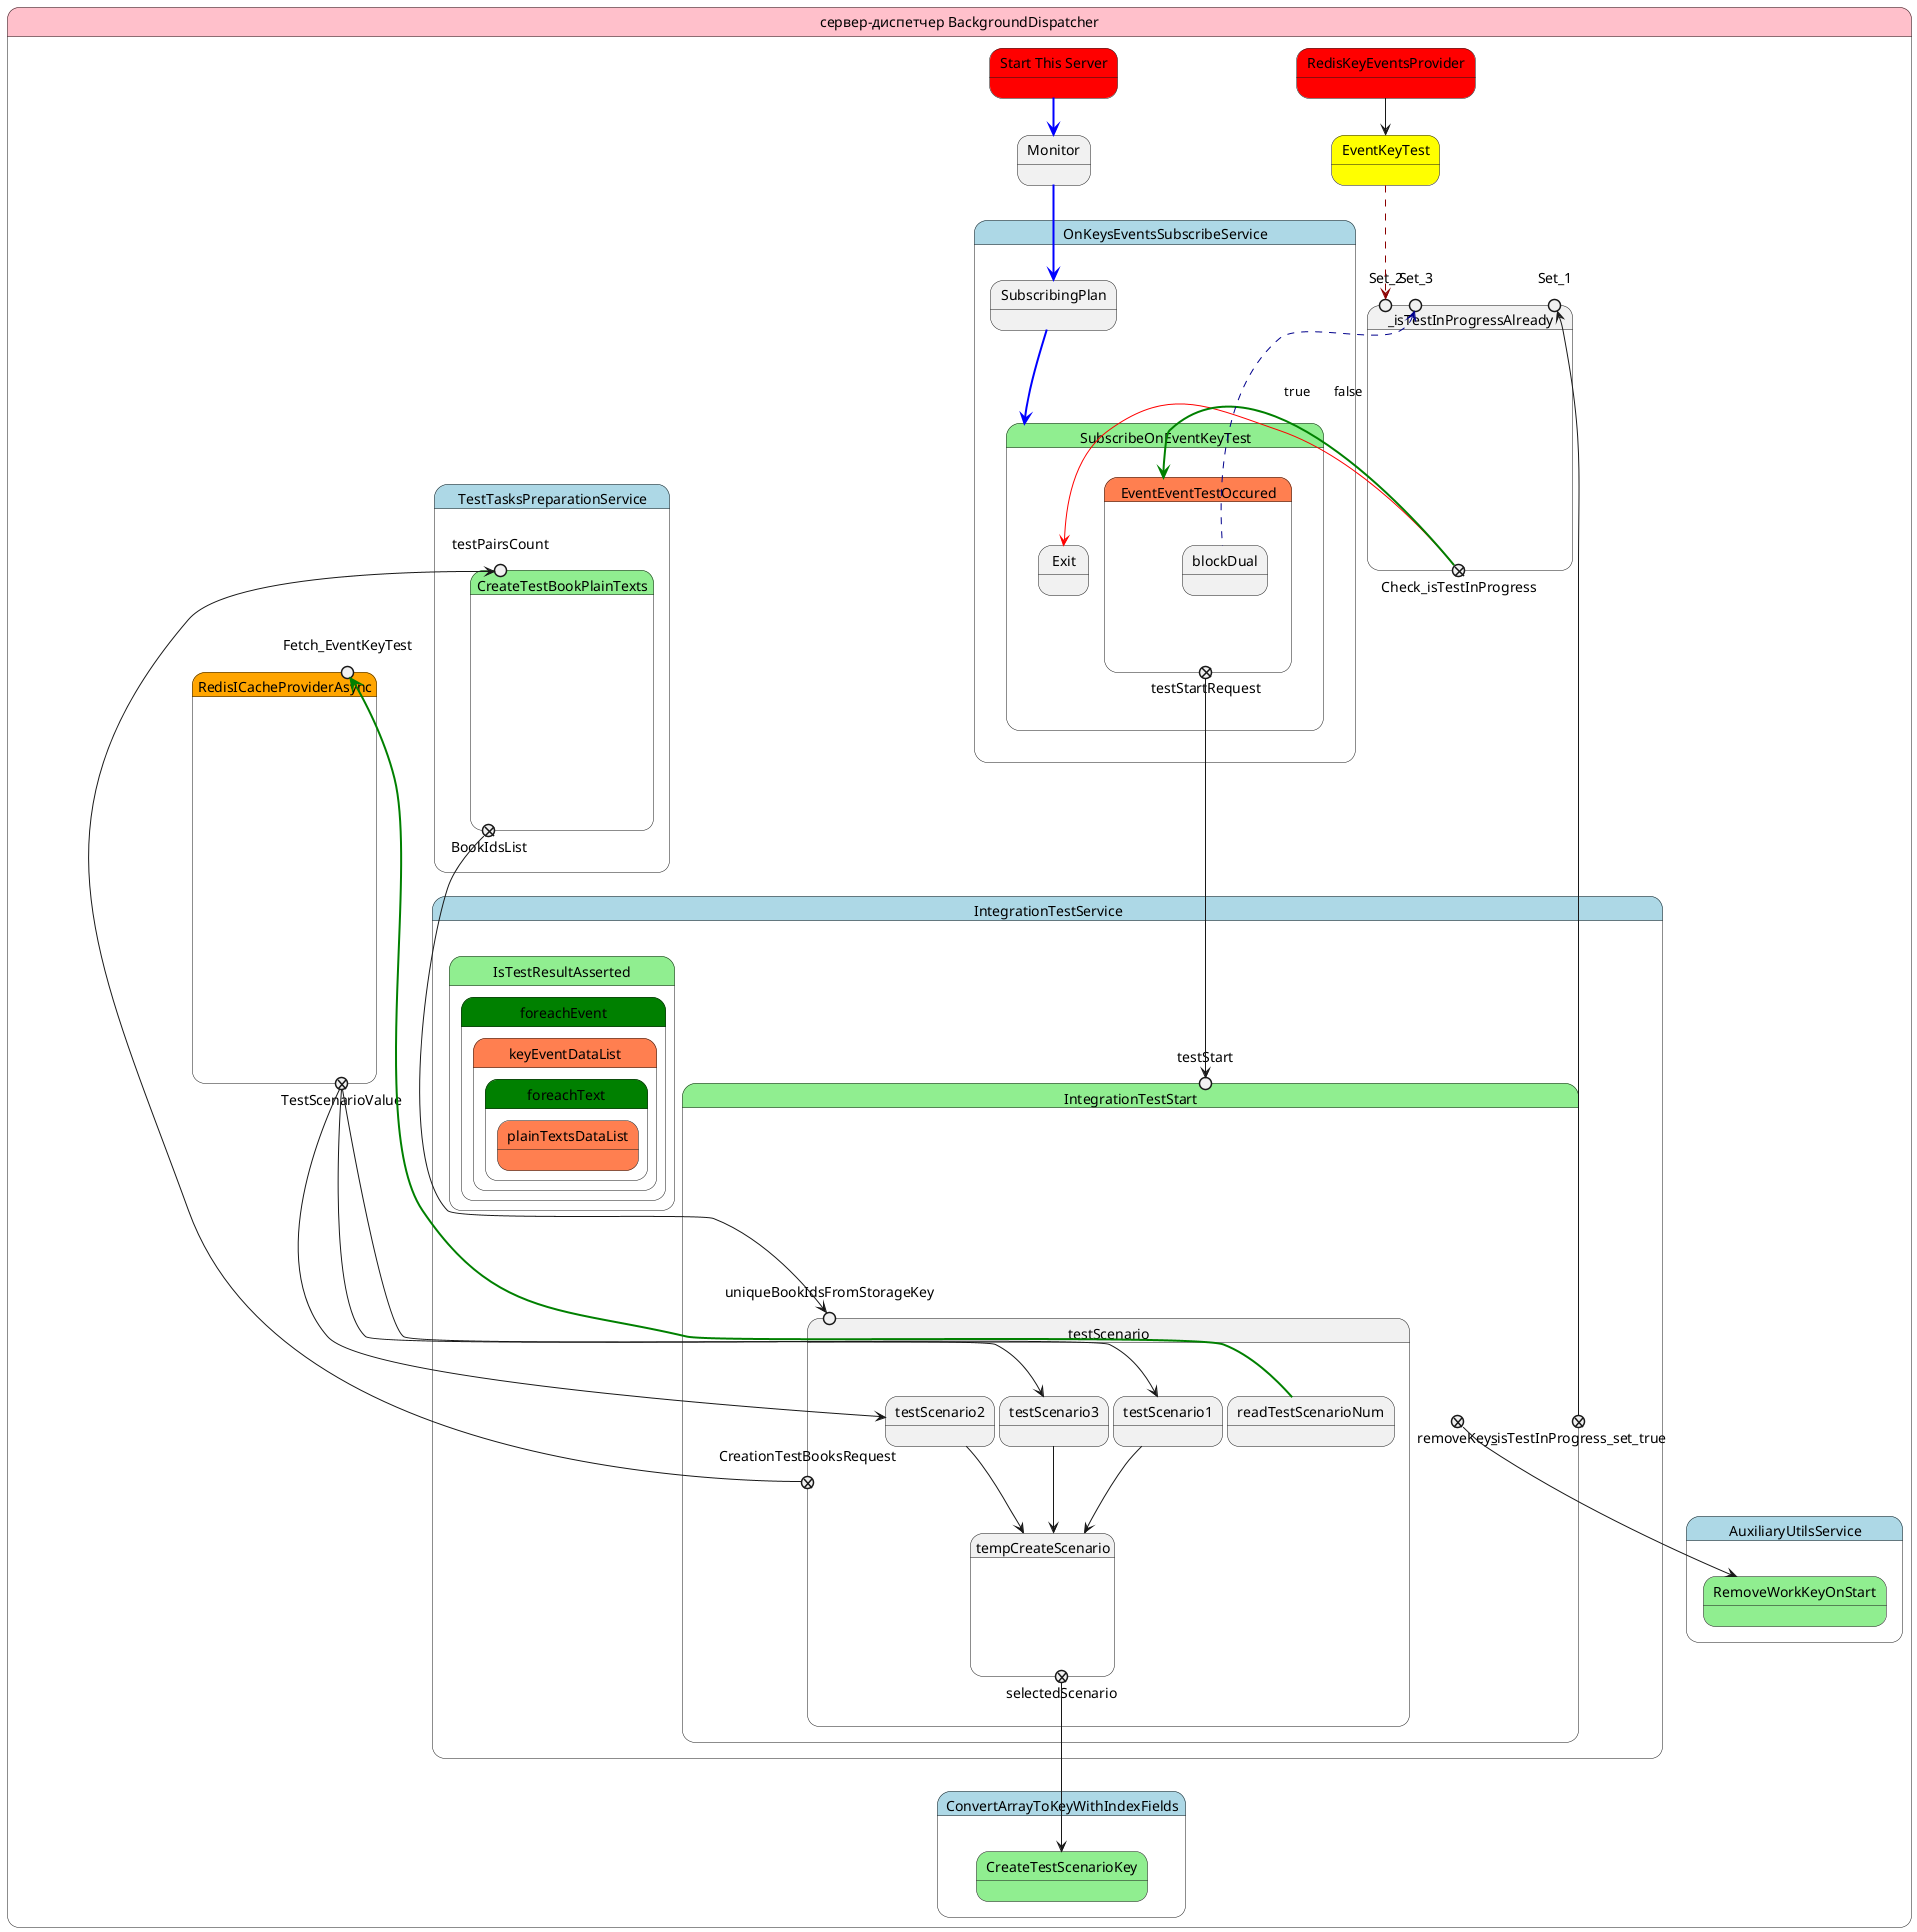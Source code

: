 @startuml

state "сервер-диспетчер BackgroundDispatcher" as CurrentSite #pink {
state "Start This Server" as ProgramCS #red

state Monitor
state RedisKeyEventsProvider #red
state RedisICacheProviderAsync #orange{
    state Fetch_EventKeyTest <<entryPoint>>
    state TestScenarioValue <<exitPoint>>
}

state EventKeyTest #yellow

RedisKeyEventsProvider --> EventKeyTest

ProgramCS -down[#blue,bold]-> Monitor
state _isTestInProgressAlready {
    state Set_1 <<entryPoint>>
    state Set_2 <<entryPoint>>
    state Set_3 <<entryPoint>>
    state Check_isTestInProgress <<exitPoint>>
}
EventKeyTest -down[#darkred,dashed]-> Set_2

state "OnKeysEventsSubscribeService" as SubscribeService #lightblue {
Monitor -[#blue,bold]-> SubscribingPlan

SubscribingPlan -[#blue,bold]-> SubscribeOnEventKeyTest

state SubscribeOnEventKeyTest #lightgreen {        
    Check_isTestInProgress -[#red]-> Exit : true
    Check_isTestInProgress -right[#green,bold]-> EventEventTestOccured : false

    state EventEventTestOccured #coral{
     state testStartRequest <<exitPoint>>        

        state blockDual{

        }
        blockDual -left[#darkblue,dashed]-> Set_3
    }
}

}

state "ConvertArrayToKeyWithIndexFields" as _convert #lightblue {
state CreateTestScenarioKey #lightgreen { 
       
}
}
state "AuxiliaryUtilsService" as _aux #lightblue {
state RemoveWorkKeyOnStart #lightgreen {    
}
}
state "TestTasksPreparationService" as _prepare #lightblue {
state CreateTestBookPlainTexts #lightgreen {
    state testPairsCount <<entryPoint>>
    state BookIdsList <<exitPoint>>

}
}


state "IntegrationTestService" as _test #lightblue {

state IntegrationTestStart #lightgreen {
    state testStart <<entryPoint>>
    state _isTestInProgress_set_true <<exitPoint>>
     state removeKeys <<exitPoint>>        
        
testStartRequest --> testStart
state testScenario{
state uniqueBookIdsFromStorageKey <<entryPoint>>
state CreationTestBooksRequest <<exitPoint>>

    state readTestScenarioNum{
    }

    state testScenario1{        
    }
    state testScenario2{
    }
    state testScenario3{
    }
    state tempCreateScenario{
    state selectedScenario <<exitPoint>>
    }
    testScenario1 --> tempCreateScenario
    testScenario2 --> tempCreateScenario
    testScenario3 --> tempCreateScenario

selectedScenario --> CreateTestScenarioKey
CreationTestBooksRequest --> testPairsCount

}
}

readTestScenarioNum -[#green,bold]-> Fetch_EventKeyTest
'Fetch_EventKeyTest --> RedisICacheProviderAsync
TestScenarioValue --> testScenario1
TestScenarioValue --> testScenario2
TestScenarioValue --> testScenario3

_isTestInProgress_set_true --> Set_1

'IntegrationTestStart --> _isTestInProgress_set_true
removeKeys --> RemoveWorkKeyOnStart

BookIdsList --> uniqueBookIdsFromStorageKey



state IsTestResultAsserted #lightgreen {
    state foreachEvent #green{
    state keyEventDataList #coral{
        state foreachText #green{
    state plainTextsDataList #coral{
        
                }     
            }       
        }
    }
}

}

@enduml
